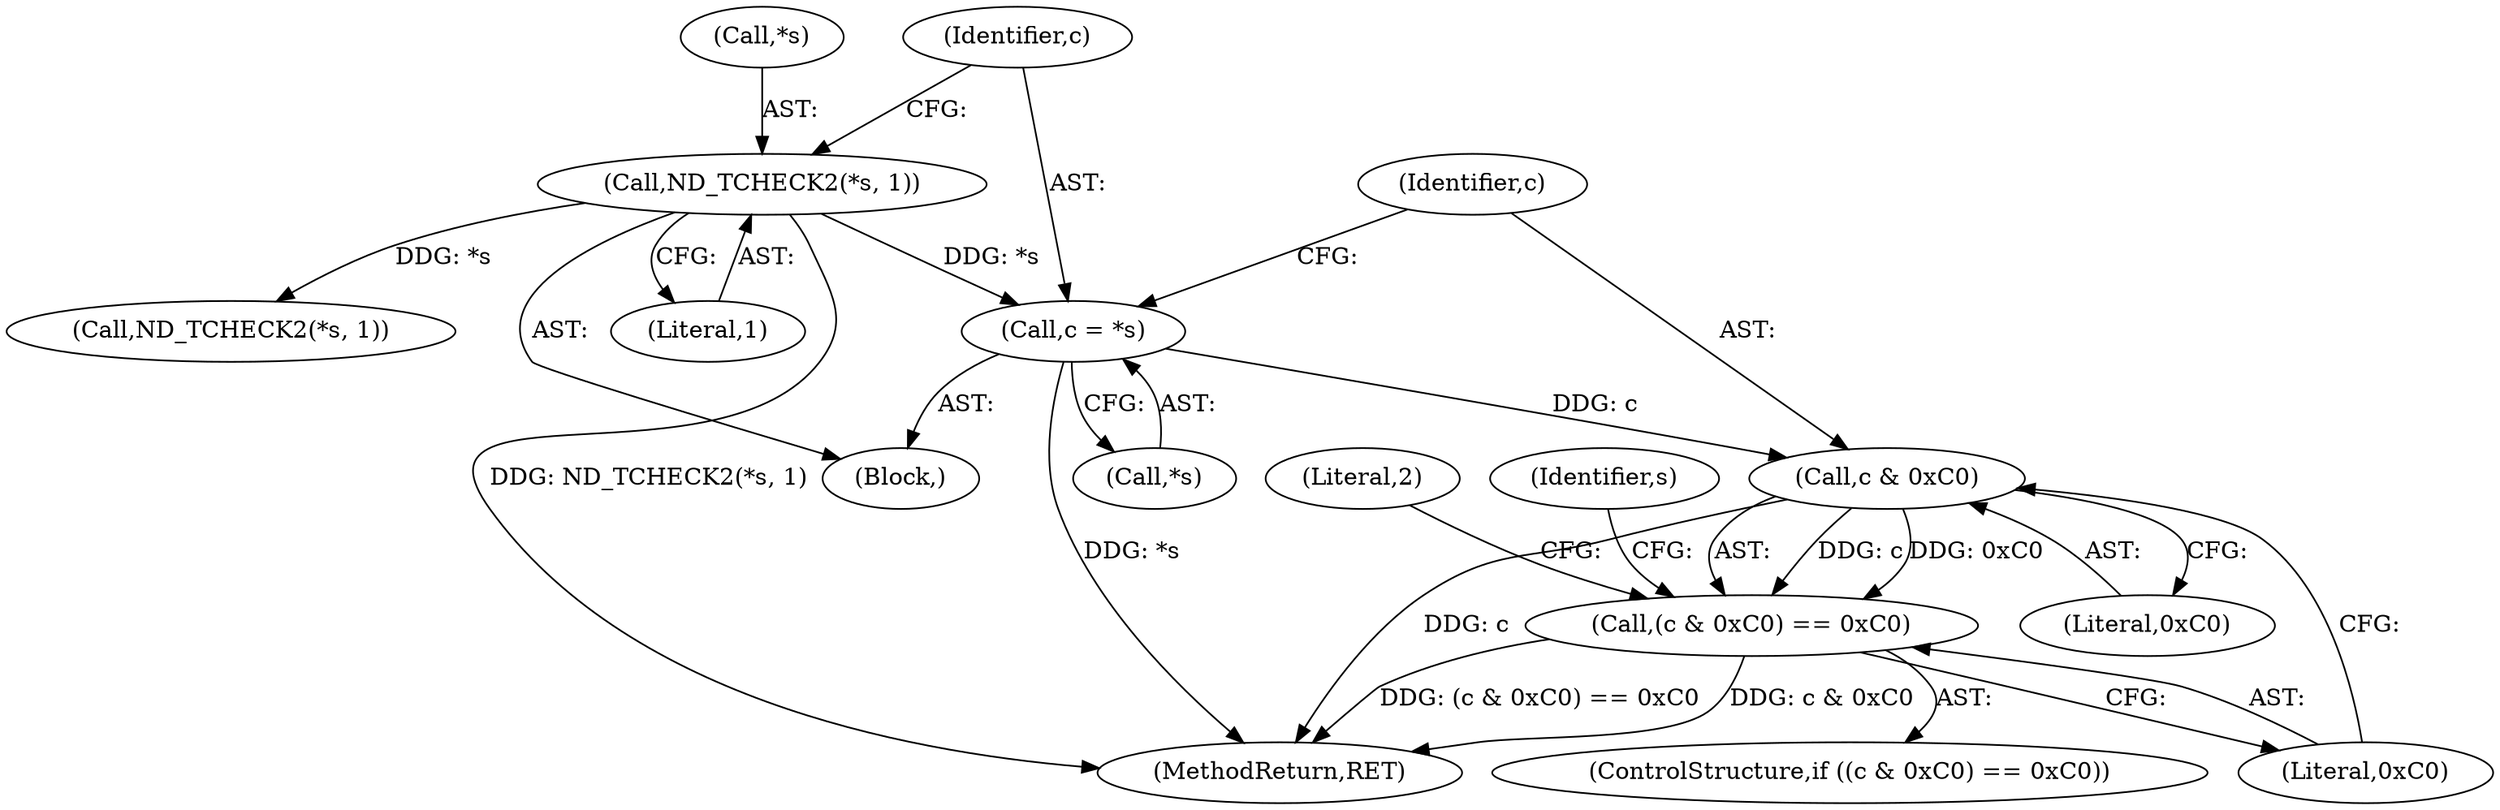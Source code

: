 digraph "0_tcpdump_6f5ba2b651cd9d4b7fa8ee5c4f94460645877c45@pointer" {
"1000124" [label="(Call,c = *s)"];
"1000120" [label="(Call,ND_TCHECK2(*s, 1))"];
"1000130" [label="(Call,c & 0xC0)"];
"1000129" [label="(Call,(c & 0xC0) == 0xC0)"];
"1000123" [label="(Literal,1)"];
"1000129" [label="(Call,(c & 0xC0) == 0xC0)"];
"1000135" [label="(Literal,2)"];
"1000147" [label="(Call,ND_TCHECK2(*s, 1))"];
"1000138" [label="(Identifier,s)"];
"1000126" [label="(Call,*s)"];
"1000107" [label="(Block,)"];
"1000125" [label="(Identifier,c)"];
"1000121" [label="(Call,*s)"];
"1000132" [label="(Literal,0xC0)"];
"1000131" [label="(Identifier,c)"];
"1000128" [label="(ControlStructure,if ((c & 0xC0) == 0xC0))"];
"1000133" [label="(Literal,0xC0)"];
"1000124" [label="(Call,c = *s)"];
"1000120" [label="(Call,ND_TCHECK2(*s, 1))"];
"1000130" [label="(Call,c & 0xC0)"];
"1000171" [label="(MethodReturn,RET)"];
"1000124" -> "1000107"  [label="AST: "];
"1000124" -> "1000126"  [label="CFG: "];
"1000125" -> "1000124"  [label="AST: "];
"1000126" -> "1000124"  [label="AST: "];
"1000131" -> "1000124"  [label="CFG: "];
"1000124" -> "1000171"  [label="DDG: *s"];
"1000120" -> "1000124"  [label="DDG: *s"];
"1000124" -> "1000130"  [label="DDG: c"];
"1000120" -> "1000107"  [label="AST: "];
"1000120" -> "1000123"  [label="CFG: "];
"1000121" -> "1000120"  [label="AST: "];
"1000123" -> "1000120"  [label="AST: "];
"1000125" -> "1000120"  [label="CFG: "];
"1000120" -> "1000171"  [label="DDG: ND_TCHECK2(*s, 1)"];
"1000120" -> "1000147"  [label="DDG: *s"];
"1000130" -> "1000129"  [label="AST: "];
"1000130" -> "1000132"  [label="CFG: "];
"1000131" -> "1000130"  [label="AST: "];
"1000132" -> "1000130"  [label="AST: "];
"1000133" -> "1000130"  [label="CFG: "];
"1000130" -> "1000171"  [label="DDG: c"];
"1000130" -> "1000129"  [label="DDG: c"];
"1000130" -> "1000129"  [label="DDG: 0xC0"];
"1000129" -> "1000128"  [label="AST: "];
"1000129" -> "1000133"  [label="CFG: "];
"1000133" -> "1000129"  [label="AST: "];
"1000135" -> "1000129"  [label="CFG: "];
"1000138" -> "1000129"  [label="CFG: "];
"1000129" -> "1000171"  [label="DDG: c & 0xC0"];
"1000129" -> "1000171"  [label="DDG: (c & 0xC0) == 0xC0"];
}
